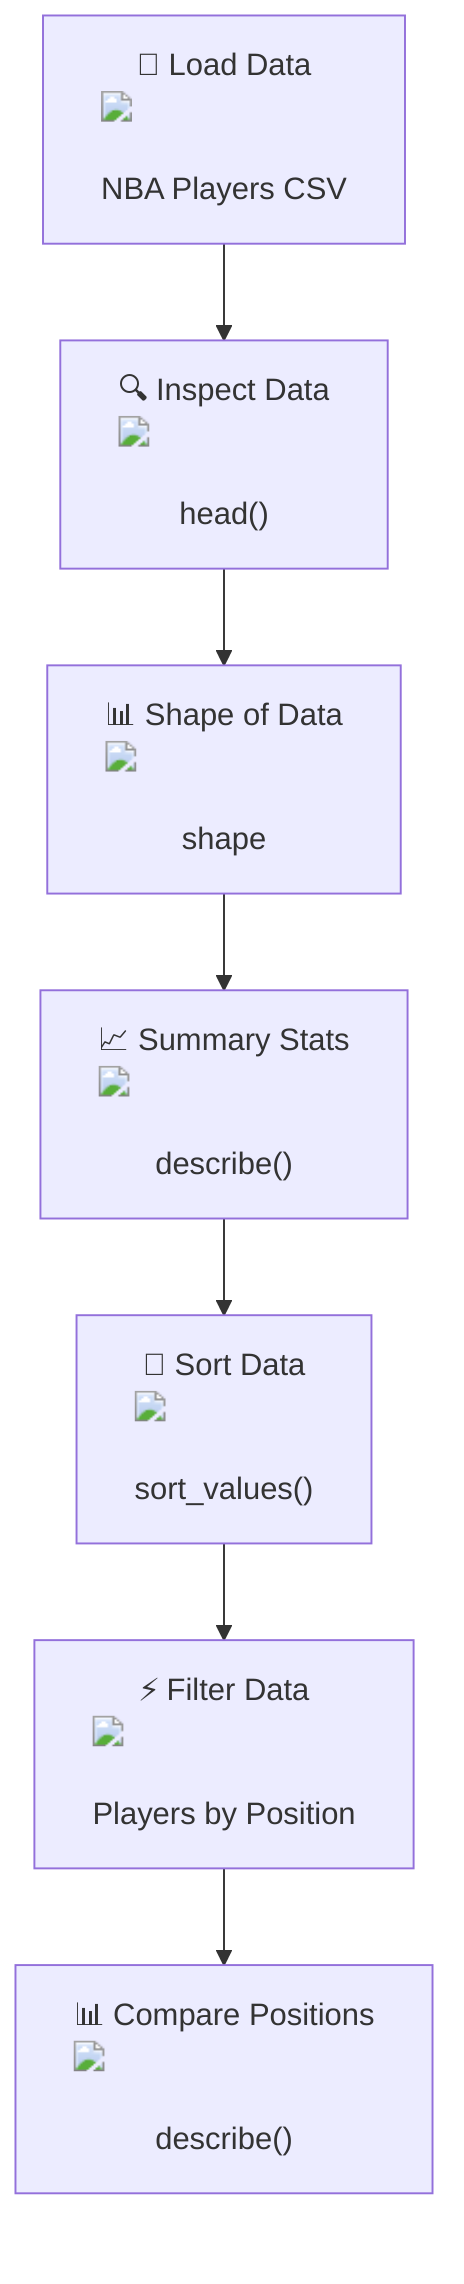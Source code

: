 flowchart TD
    A["📂 Load Data <img src='icons/file.svg'/> <br/> NBA Players CSV"] --> B["🔍 Inspect Data <img src='icons/table.svg'/> <br/> head()"]
    B --> C["📊 Shape of Data <img src='icons/table.svg'/> <br/> shape"]
    C --> D["📈 Summary Stats <img src='icons/table.svg'/> <br/> describe()"]
    D --> E["🔀 Sort Data <img src='icons/column_split.svg'/> <br/> sort_values()"]
    E --> F["⚡ Filter Data <img src='icons/row_split.svg'/> <br/> Players by Position"]
    F --> G["📊 Compare Positions <img src='icons/table.svg'/> <br/> describe()"]